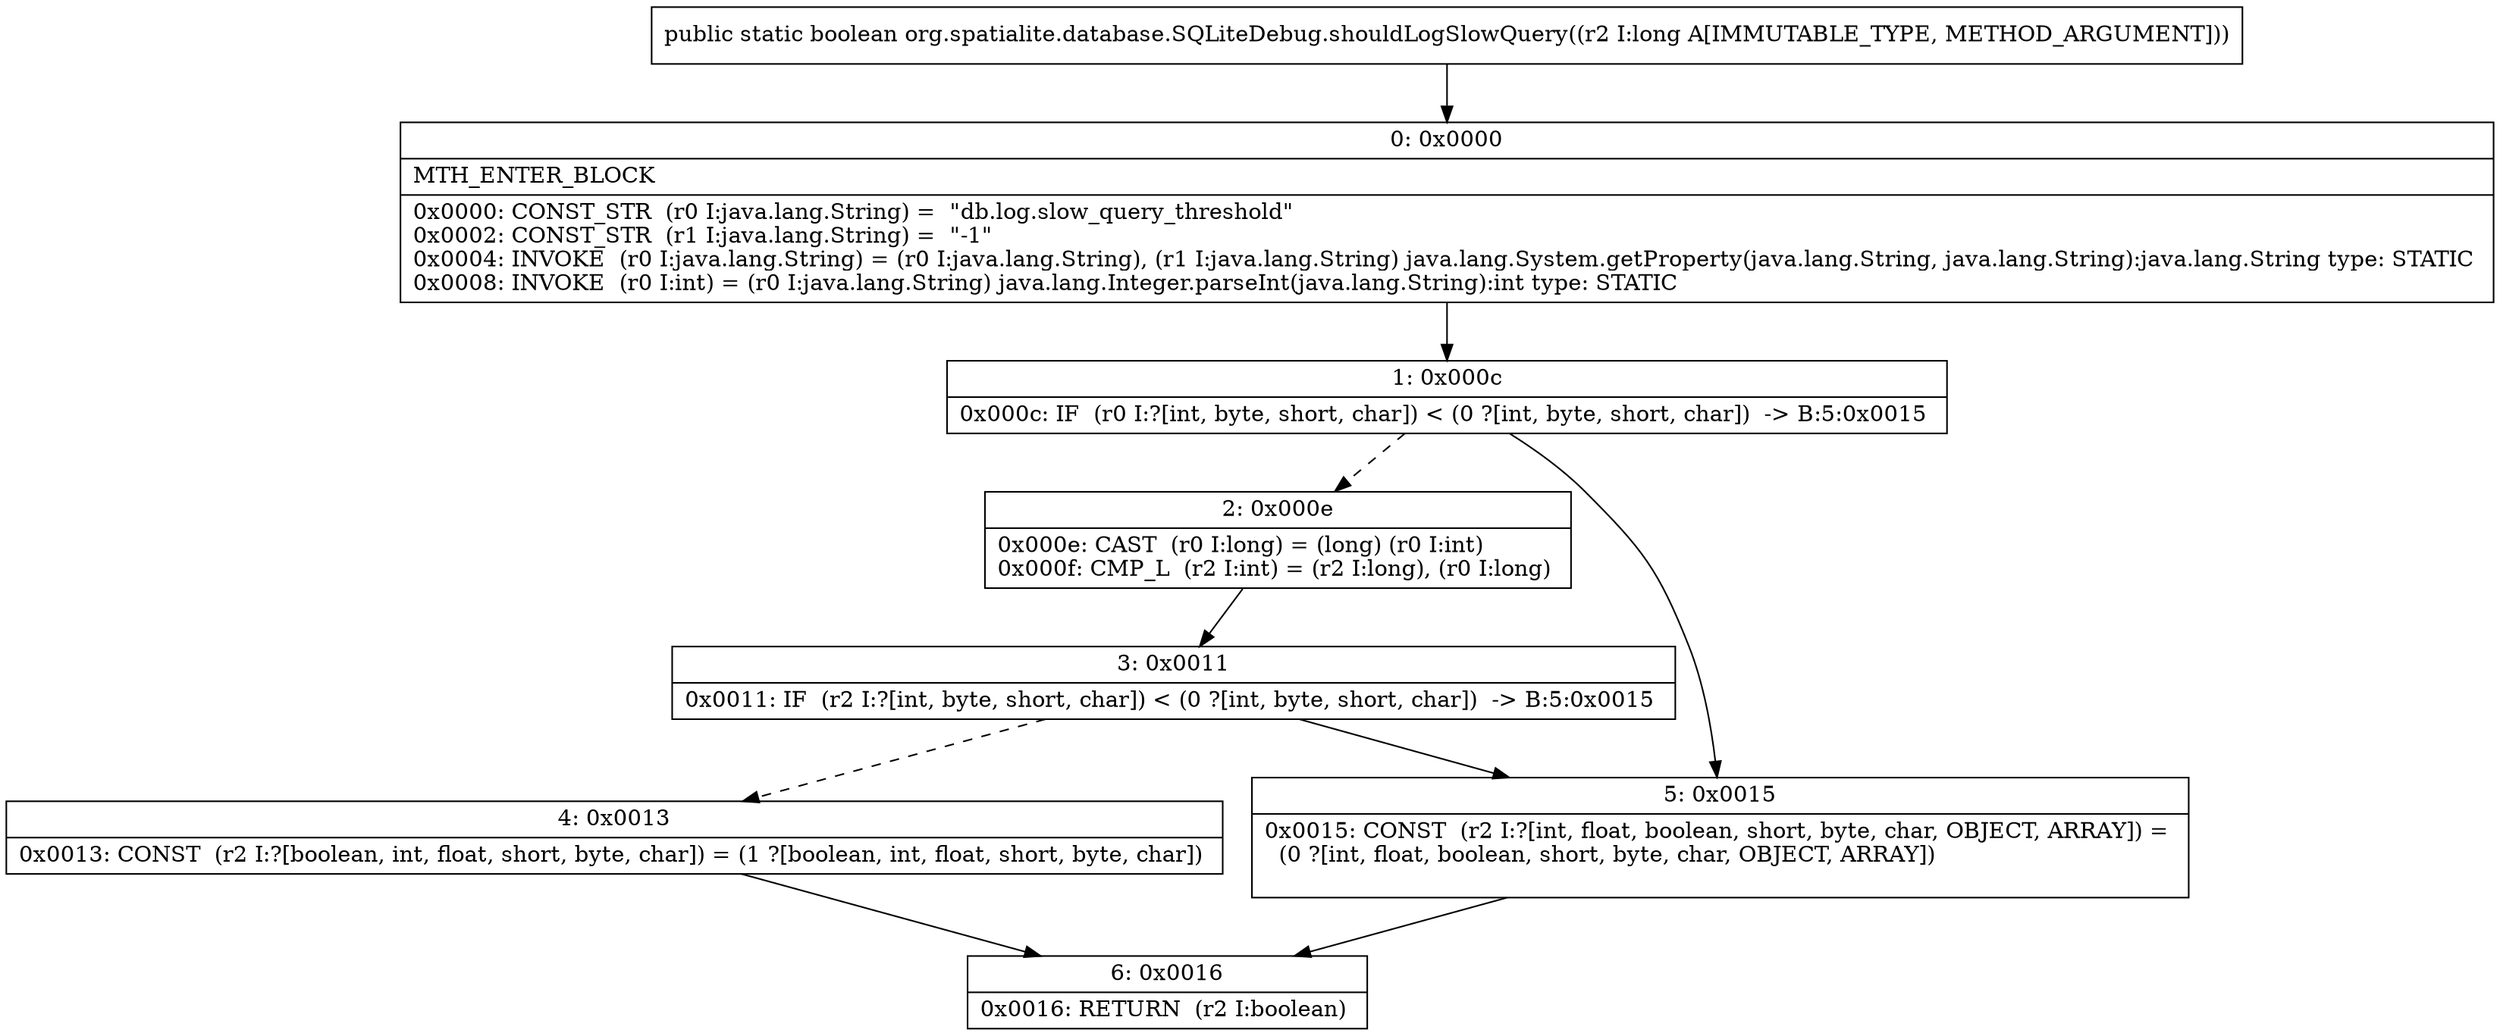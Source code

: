digraph "CFG fororg.spatialite.database.SQLiteDebug.shouldLogSlowQuery(J)Z" {
Node_0 [shape=record,label="{0\:\ 0x0000|MTH_ENTER_BLOCK\l|0x0000: CONST_STR  (r0 I:java.lang.String) =  \"db.log.slow_query_threshold\" \l0x0002: CONST_STR  (r1 I:java.lang.String) =  \"\-1\" \l0x0004: INVOKE  (r0 I:java.lang.String) = (r0 I:java.lang.String), (r1 I:java.lang.String) java.lang.System.getProperty(java.lang.String, java.lang.String):java.lang.String type: STATIC \l0x0008: INVOKE  (r0 I:int) = (r0 I:java.lang.String) java.lang.Integer.parseInt(java.lang.String):int type: STATIC \l}"];
Node_1 [shape=record,label="{1\:\ 0x000c|0x000c: IF  (r0 I:?[int, byte, short, char]) \< (0 ?[int, byte, short, char])  \-\> B:5:0x0015 \l}"];
Node_2 [shape=record,label="{2\:\ 0x000e|0x000e: CAST  (r0 I:long) = (long) (r0 I:int) \l0x000f: CMP_L  (r2 I:int) = (r2 I:long), (r0 I:long) \l}"];
Node_3 [shape=record,label="{3\:\ 0x0011|0x0011: IF  (r2 I:?[int, byte, short, char]) \< (0 ?[int, byte, short, char])  \-\> B:5:0x0015 \l}"];
Node_4 [shape=record,label="{4\:\ 0x0013|0x0013: CONST  (r2 I:?[boolean, int, float, short, byte, char]) = (1 ?[boolean, int, float, short, byte, char]) \l}"];
Node_5 [shape=record,label="{5\:\ 0x0015|0x0015: CONST  (r2 I:?[int, float, boolean, short, byte, char, OBJECT, ARRAY]) = \l  (0 ?[int, float, boolean, short, byte, char, OBJECT, ARRAY])\l \l}"];
Node_6 [shape=record,label="{6\:\ 0x0016|0x0016: RETURN  (r2 I:boolean) \l}"];
MethodNode[shape=record,label="{public static boolean org.spatialite.database.SQLiteDebug.shouldLogSlowQuery((r2 I:long A[IMMUTABLE_TYPE, METHOD_ARGUMENT])) }"];
MethodNode -> Node_0;
Node_0 -> Node_1;
Node_1 -> Node_2[style=dashed];
Node_1 -> Node_5;
Node_2 -> Node_3;
Node_3 -> Node_4[style=dashed];
Node_3 -> Node_5;
Node_4 -> Node_6;
Node_5 -> Node_6;
}

